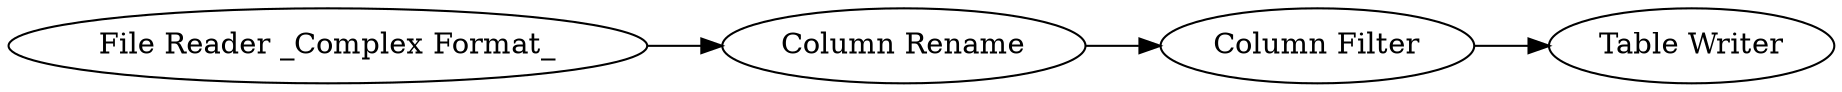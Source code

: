 digraph {
	49 -> 50
	48 -> 45
	45 -> 49
	49 [label="Column Filter"]
	48 [label="File Reader _Complex Format_"]
	45 [label="Column Rename"]
	50 [label="Table Writer"]
	rankdir=LR
}
